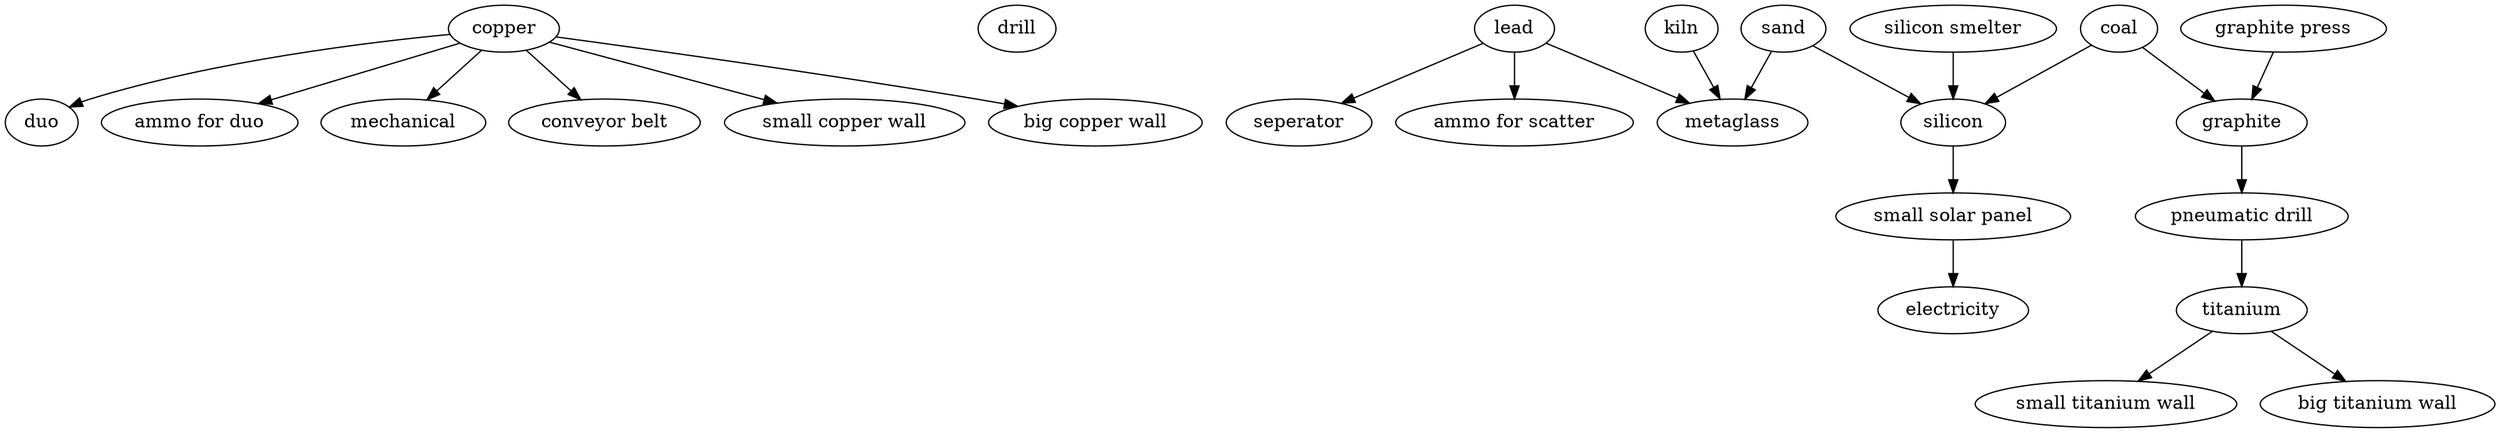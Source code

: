 digraph G
{
  copper -> duo;
  copper -> "ammo for duo";
  copper -> mechanical drill;
  copper -> "conveyor belt";
  copper -> "small copper wall";
  copper -> "big copper wall";
  lead -> seperator;
  lead -> "ammo for scatter";
  coal -> graphite;
  "graphite press" -> graphite;
  coal -> silicon;
  sand -> silicon;
  "silicon smelter" -> silicon;
  lead -> metaglass;
  sand -> metaglass;
  kiln -> metaglass;

  graphite -> "pneumatic drill";
  "pneumatic drill" -> titanium;
  titanium -> "small titanium wall" 
  titanium -> "big titanium wall"

  silicon -> "small solar panel";

  "small solar panel" -> electricity;
}